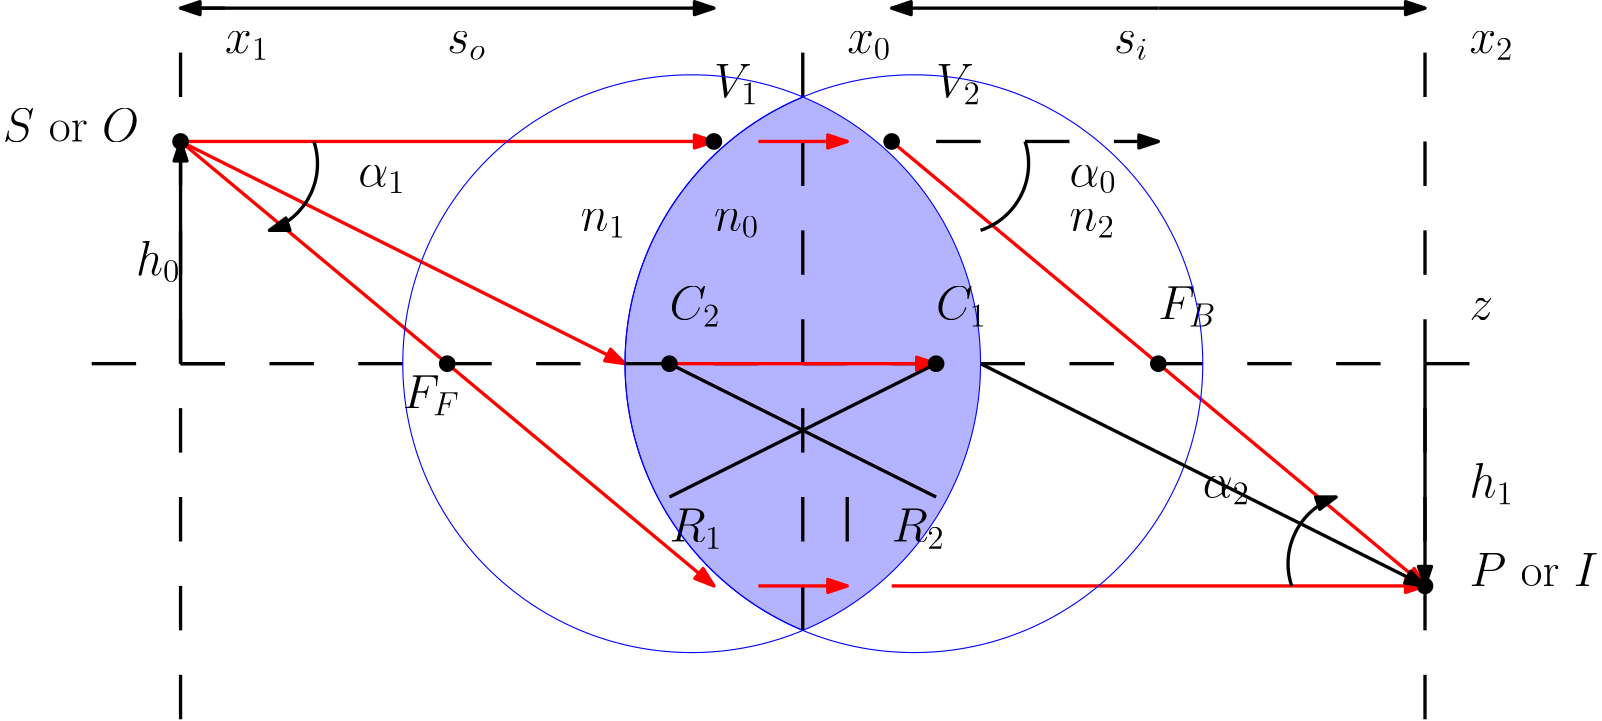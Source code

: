 <?xml version="1.0"?>
<!DOCTYPE ipe SYSTEM "ipe.dtd">
<ipe version="70212" creator="Ipe 7.2.12">
<info created="D:20180115135840" modified="D:20191002221535"/>
<ipestyle name="basic">
<symbol name="arrow/arc(spx)">
<path stroke="sym-stroke" fill="sym-stroke" pen="sym-pen">
0 0 m
-1 0.333 l
-1 -0.333 l
h
</path>
</symbol>
<symbol name="arrow/farc(spx)">
<path stroke="sym-stroke" fill="white" pen="sym-pen">
0 0 m
-1 0.333 l
-1 -0.333 l
h
</path>
</symbol>
<symbol name="arrow/ptarc(spx)">
<path stroke="sym-stroke" fill="sym-stroke" pen="sym-pen">
0 0 m
-1 0.333 l
-0.8 0 l
-1 -0.333 l
h
</path>
</symbol>
<symbol name="arrow/fptarc(spx)">
<path stroke="sym-stroke" fill="white" pen="sym-pen">
0 0 m
-1 0.333 l
-0.8 0 l
-1 -0.333 l
h
</path>
</symbol>
<symbol name="mark/circle(sx)" transformations="translations">
<path fill="sym-stroke">
0.6 0 0 0.6 0 0 e
0.4 0 0 0.4 0 0 e
</path>
</symbol>
<symbol name="mark/disk(sx)" transformations="translations">
<path fill="sym-stroke">
0.6 0 0 0.6 0 0 e
</path>
</symbol>
<symbol name="mark/fdisk(sfx)" transformations="translations">
<group>
<path fill="sym-fill">
0.5 0 0 0.5 0 0 e
</path>
<path fill="sym-stroke" fillrule="eofill">
0.6 0 0 0.6 0 0 e
0.4 0 0 0.4 0 0 e
</path>
</group>
</symbol>
<symbol name="mark/box(sx)" transformations="translations">
<path fill="sym-stroke" fillrule="eofill">
-0.6 -0.6 m
0.6 -0.6 l
0.6 0.6 l
-0.6 0.6 l
h
-0.4 -0.4 m
0.4 -0.4 l
0.4 0.4 l
-0.4 0.4 l
h
</path>
</symbol>
<symbol name="mark/square(sx)" transformations="translations">
<path fill="sym-stroke">
-0.6 -0.6 m
0.6 -0.6 l
0.6 0.6 l
-0.6 0.6 l
h
</path>
</symbol>
<symbol name="mark/fsquare(sfx)" transformations="translations">
<group>
<path fill="sym-fill">
-0.5 -0.5 m
0.5 -0.5 l
0.5 0.5 l
-0.5 0.5 l
h
</path>
<path fill="sym-stroke" fillrule="eofill">
-0.6 -0.6 m
0.6 -0.6 l
0.6 0.6 l
-0.6 0.6 l
h
-0.4 -0.4 m
0.4 -0.4 l
0.4 0.4 l
-0.4 0.4 l
h
</path>
</group>
</symbol>
<symbol name="mark/cross(sx)" transformations="translations">
<group>
<path fill="sym-stroke">
-0.43 -0.57 m
0.57 0.43 l
0.43 0.57 l
-0.57 -0.43 l
h
</path>
<path fill="sym-stroke">
-0.43 0.57 m
0.57 -0.43 l
0.43 -0.57 l
-0.57 0.43 l
h
</path>
</group>
</symbol>
<symbol name="arrow/fnormal(spx)">
<path stroke="sym-stroke" fill="white" pen="sym-pen">
0 0 m
-1 0.333 l
-1 -0.333 l
h
</path>
</symbol>
<symbol name="arrow/pointed(spx)">
<path stroke="sym-stroke" fill="sym-stroke" pen="sym-pen">
0 0 m
-1 0.333 l
-0.8 0 l
-1 -0.333 l
h
</path>
</symbol>
<symbol name="arrow/fpointed(spx)">
<path stroke="sym-stroke" fill="white" pen="sym-pen">
0 0 m
-1 0.333 l
-0.8 0 l
-1 -0.333 l
h
</path>
</symbol>
<symbol name="arrow/linear(spx)">
<path stroke="sym-stroke" pen="sym-pen">
-1 0.333 m
0 0 l
-1 -0.333 l
</path>
</symbol>
<symbol name="arrow/fdouble(spx)">
<path stroke="sym-stroke" fill="white" pen="sym-pen">
0 0 m
-1 0.333 l
-1 -0.333 l
h
-1 0 m
-2 0.333 l
-2 -0.333 l
h
</path>
</symbol>
<symbol name="arrow/double(spx)">
<path stroke="sym-stroke" fill="sym-stroke" pen="sym-pen">
0 0 m
-1 0.333 l
-1 -0.333 l
h
-1 0 m
-2 0.333 l
-2 -0.333 l
h
</path>
</symbol>
<pen name="heavier" value="0.8"/>
<pen name="fat" value="1.2"/>
<pen name="ultrafat" value="2"/>
<symbolsize name="large" value="5"/>
<symbolsize name="small" value="2"/>
<symbolsize name="tiny" value="1.1"/>
<arrowsize name="large" value="10"/>
<arrowsize name="small" value="5"/>
<arrowsize name="tiny" value="3"/>
<color name="red" value="1 0 0"/>
<color name="green" value="0 1 0"/>
<color name="blue" value="0 0 1"/>
<color name="yellow" value="1 1 0"/>
<color name="orange" value="1 0.647 0"/>
<color name="gold" value="1 0.843 0"/>
<color name="purple" value="0.627 0.125 0.941"/>
<color name="gray" value="0.745"/>
<color name="brown" value="0.647 0.165 0.165"/>
<color name="navy" value="0 0 0.502"/>
<color name="pink" value="1 0.753 0.796"/>
<color name="seagreen" value="0.18 0.545 0.341"/>
<color name="turquoise" value="0.251 0.878 0.816"/>
<color name="violet" value="0.933 0.51 0.933"/>
<color name="darkblue" value="0 0 0.545"/>
<color name="darkcyan" value="0 0.545 0.545"/>
<color name="darkgray" value="0.663"/>
<color name="darkgreen" value="0 0.392 0"/>
<color name="darkmagenta" value="0.545 0 0.545"/>
<color name="darkorange" value="1 0.549 0"/>
<color name="darkred" value="0.545 0 0"/>
<color name="lightblue" value="0.678 0.847 0.902"/>
<color name="lightcyan" value="0.878 1 1"/>
<color name="lightgray" value="0.827"/>
<color name="lightgreen" value="0.565 0.933 0.565"/>
<color name="lightyellow" value="1 1 0.878"/>
<dashstyle name="dashed" value="[4] 0"/>
<dashstyle name="dotted" value="[1 3] 0"/>
<dashstyle name="dash dotted" value="[4 2 1 2] 0"/>
<dashstyle name="dash dot dotted" value="[4 2 1 2 1 2] 0"/>
<textsize name="large" value="\large"/>
<textsize name="Large" value="\Large"/>
<textsize name="LARGE" value="\LARGE"/>
<textsize name="huge" value="\huge"/>
<textsize name="Huge" value="\Huge"/>
<textsize name="small" value="\small"/>
<textsize name="footnote" value="\footnotesize"/>
<textsize name="tiny" value="\tiny"/>
<textstyle name="center" begin="\begin{center}" end="\end{center}"/>
<textstyle name="itemize" begin="\begin{itemize}" end="\end{itemize}"/>
<textstyle name="item" begin="\begin{itemize}\item{}" end="\end{itemize}"/>
<gridsize name="4 pts" value="4"/>
<gridsize name="8 pts (~3 mm)" value="8"/>
<gridsize name="16 pts (~6 mm)" value="16"/>
<gridsize name="32 pts (~12 mm)" value="32"/>
<gridsize name="10 pts (~3.5 mm)" value="10"/>
<gridsize name="20 pts (~7 mm)" value="20"/>
<gridsize name="14 pts (~5 mm)" value="14"/>
<gridsize name="28 pts (~10 mm)" value="28"/>
<gridsize name="56 pts (~20 mm)" value="56"/>
<anglesize name="90 deg" value="90"/>
<anglesize name="60 deg" value="60"/>
<anglesize name="45 deg" value="45"/>
<anglesize name="30 deg" value="30"/>
<anglesize name="22.5 deg" value="22.5"/>
<opacity name="10%" value="0.1"/>
<opacity name="30%" value="0.3"/>
<opacity name="50%" value="0.5"/>
<opacity name="75%" value="0.75"/>
<tiling name="falling" angle="-60" step="4" width="1"/>
<tiling name="rising" angle="30" step="4" width="1"/>
</ipestyle>
<page>
<layer name="alpha"/>
<layer name="beta"/>
<view layers="alpha beta" active="alpha"/>
<path layer="alpha" matrix="0.316228 -0.948683 0.948683 0.316228 -474.497 909.67" stroke="black" fill="white">
416 800 m
416 800 l
416 800 l
</path>
<path matrix="1 0 0 1 48 -32" stroke="black">
432 800 m
432 800 l
432 800 l
432 800 l
432 800 l
</path>
<path matrix="1 0 0 1 48 -32" stroke="black" cap="1">
320 784 m
320 784 l
</path>
<path matrix="1 0 0 1 48 -32" stroke="blue" fill="blue" pen="fat">
496 736 m
496 736 l
496 736 l
496 736 l
h
</path>
<path matrix="1 0 0 1 400 -32" stroke="black" pen="fat">
128 704 m
128 720 l
128 720 l
</path>
<path matrix="1 0 0 1 400 -32" stroke="black" pen="fat">
128 736 m
128 752 l
128 752 l
</path>
<path matrix="1 0 0 1 400 -32" stroke="black" pen="fat">
128 768 m
128 784 l
</path>
<path matrix="1 0 0 1 400 -32" stroke="black" pen="fat">
128 688 m
128 672 l
</path>
<path matrix="1 0 0 1 400 -32" stroke="black" pen="fat">
128 656 m
128 640 l
</path>
<path matrix="1 0 0 1 48 -32" stroke="black" pen="fat">
48 704 m
32 704 l
32 704 l
</path>
<path matrix="1 0 0 1 48 -32" stroke="black" pen="fat">
16 704 m
0 704 l
</path>
<path matrix="1 0 0 1 400 -32" stroke="black" pen="fat">
128 800 m
128 816 l
128 816 l
</path>
<path matrix="1 0 0 1 400 -32" stroke="black" pen="fat">
128 624 m
128 608 l
</path>
<path matrix="1 0 0 1 336 0" stroke="black" pen="fat">
192 560 m
192 560 l
192 544 l
</path>
<path matrix="1 0 0 1 -16 0" stroke="blue" fill="blue" opacity="30%" stroke-opacity="opaque">
320 768 m
104 0 0 104 360 672 320 576 a
</path>
<path matrix="1 0 0 1 -16 0" fill="blue" opacity="30%">
320 576 m
104 0 0 104 280 672 320 768 a
</path>
<path matrix="1 0 0 1 -16 0" stroke="red" fill="red" pen="fat" rarrow="normal/normal">
288 752 m
96 752 l
96 752 l
</path>
<path matrix="1 0 0 1 -16 0" stroke="red" fill="red" pen="fat" rarrow="normal/normal">
256 672 m
96 752 l
96 752 l
</path>
<path matrix="1 0 0 1 -16 0" stroke="black" fill="black" pen="fat">
128 672 m
144 672 l
144 672 l
</path>
<path matrix="1 0 0 1 -16 0" stroke="black" fill="black" pen="fat">
160 672 m
176 672 l
176 672 l
</path>
<path matrix="1 0 0 1 336 0" stroke="black" fill="black" pen="fat">
192 672 m
208 672 l
208 672 l
</path>
<path matrix="1 0 0 1 -16 0" stroke="black" fill="black" pen="fat">
224 672 m
240 672 l
</path>
<path matrix="1 0 0 1 -16 0" stroke="black" fill="black" pen="fat">
384 672 m
400 672 l
</path>
<path matrix="1 0 0 1 -16 0" stroke="black" fill="black" pen="fat">
416 672 m
432 672 l
</path>
<path matrix="1 0 0 1 -16 0" stroke="black" fill="black" pen="fat">
448 672 m
464 672 l
</path>
<path matrix="1 0 0 1 -16 0" stroke="black" fill="black" pen="fat">
480 672 m
496 672 l
</path>
<path matrix="1 0 0 1 -16 0" stroke="black" fill="black" pen="fat">
528 672 m
512 672 l
</path>
<path matrix="1 0 0 1 -16 0" stroke="red" fill="red" pen="fat" rarrow="normal/normal">
544 592 m
352 752 l
</path>
<path matrix="1 0 0 1 -16 0" stroke="red" fill="red" pen="fat" rarrow="normal/normal">
544 592 m
352 592 l
</path>
<path matrix="1 0 0 1 -16 0" stroke="red" fill="red" pen="fat" rarrow="normal/normal">
288 592 m
96 752 l
</path>
<path matrix="1 0 0 1 -16 0" stroke="black" fill="black" pen="fat" rarrow="normal/normal">
96 752 m
96 672 l
</path>
<path matrix="1 0 0 1 -16 0" stroke="black" fill="black" pen="fat" rarrow="normal/normal">
544 592 m
544 672 l
</path>
<text matrix="1 0 0 1 -16 -48" transformations="translations" pos="240 768" stroke="black" type="label" width="16.413" height="7.415" depth="2.58" valign="baseline" size="LARGE" style="math">n_1</text>
<text matrix="1 0 0 1 16 -48" transformations="translations" pos="384 768" stroke="black" type="label" width="16.413" height="7.415" depth="2.58" valign="baseline" size="LARGE" style="math">n_2</text>
<text matrix="1 0 0 1 -32 -16" transformations="translations" pos="304 736" stroke="black" type="label" width="16.413" height="7.415" depth="2.58" valign="baseline" size="LARGE" style="math">n_0</text>
<text matrix="1 0 0 1 0 32" transformations="translations" pos="256 576" stroke="black" type="label" width="19.182" height="11.766" depth="2.58" valign="baseline" size="LARGE" style="math">R_1</text>
<text matrix="1 0 0 1 -16 48" transformations="translations" pos="352 560" stroke="black" type="label" width="19.182" height="11.766" depth="2.58" valign="baseline" size="LARGE" style="math">R_2</text>
<text matrix="1 0 0 1 -16 0" transformations="translations" pos="80 704" stroke="black" type="label" width="16.055" height="11.957" depth="2.58" valign="baseline" size="LARGE" style="math">h_0</text>
<text matrix="1 0 0 1 -16 0" transformations="translations" pos="560 624" stroke="black" type="label" width="16.055" height="11.957" depth="2.58" valign="baseline" size="LARGE" style="math">h_1</text>
<path matrix="1 0 0 1 -48 -32" stroke="black" pen="fat">
128 704 m
128 720 l
128 720 l
</path>
<path matrix="1 0 0 1 -48 -32" stroke="black" pen="fat">
128 736 m
128 752 l
128 752 l
</path>
<path matrix="1 0 0 1 -48 -32" stroke="black" pen="fat">
128 768 m
128 784 l
</path>
<path matrix="1 0 0 1 -48 -32" stroke="black" pen="fat">
128 688 m
128 672 l
</path>
<path matrix="1 0 0 1 -48 -32" stroke="black" pen="fat">
128 656 m
128 640 l
</path>
<path matrix="1 0 0 1 -48 -32" stroke="black" pen="fat">
128 800 m
128 816 l
128 816 l
</path>
<path matrix="1 0 0 1 -48 -32" stroke="black" pen="fat">
128 624 m
128 608 l
</path>
<path matrix="1 0 0 1 -112 0" stroke="black" pen="fat">
192 560 m
192 560 l
192 544 l
</path>
<path matrix="1 0 0 1 -112 0" stroke="black" fill="black" pen="fat">
192 672 m
208 672 l
208 672 l
</path>
<path matrix="1 0 0 1 176 -32" stroke="black" pen="fat">
128 704 m
128 720 l
128 720 l
</path>
<path matrix="1 0 0 1 176 -32" stroke="black" pen="fat">
128 736 m
128 752 l
128 752 l
</path>
<path matrix="1 0 0 1 176 -32" stroke="black" pen="fat">
128 768 m
128 784 l
</path>
<path matrix="1 0 0 1 176 -32" stroke="black" pen="fat">
128 688 m
128 672 l
</path>
<path matrix="1 0 0 1 176 -32" stroke="black" pen="fat">
128 656 m
128 640 l
</path>
<path matrix="1 0 0 1 176 -32" stroke="black" pen="fat">
128 800 m
128 816 l
128 816 l
</path>
<path matrix="1 0 0 1 176 -32" stroke="black" pen="fat">
128 624 m
128 608 l
</path>
<path matrix="1 0 0 1 128 64" stroke="black" pen="fat">
192 560 m
192 560 l
192 544 l
</path>
<path matrix="1 0 0 1 112 0" stroke="black" fill="black" pen="fat">
192 672 m
208 672 l
208 672 l
</path>
<path matrix="1 0 0 1 16 0" stroke="black" fill="black" pen="fat">
160 672 m
176 672 l
176 672 l
</path>
<path matrix="1 0 0 1 80 0" stroke="black" fill="black" pen="fat">
160 672 m
176 672 l
176 672 l
</path>
<path matrix="1 0 0 1 112 0" stroke="black" fill="black" pen="fat">
160 672 m
176 672 l
176 672 l
</path>
<path matrix="1 0 0 1 176 0" stroke="black" fill="black" pen="fat">
160 672 m
176 672 l
176 672 l
</path>
<text matrix="1 0 0 1 -16 0" transformations="translations" pos="336 784" stroke="black" type="label" width="15.93" height="7.415" depth="2.58" valign="baseline" size="LARGE" style="math">x_0</text>
<text matrix="1 0 0 1 -16 0" transformations="translations" pos="560 784" stroke="black" type="label" width="15.93" height="7.415" depth="2.58" valign="baseline" size="LARGE" style="math">x_2</text>
<text matrix="1 0 0 1 -16 0" transformations="translations" pos="112 784" stroke="black" type="label" width="15.93" height="7.415" depth="2.58" valign="baseline" size="LARGE" style="math">x_1</text>
<text matrix="1 0 0 1 -16 0" transformations="translations" pos="560 688" stroke="black" type="label" width="8.598" height="7.412" depth="0" valign="baseline" size="LARGE" style="math">z</text>
<path matrix="1 0 0 1 -16 0" stroke="red" pen="fat" rarrow="normal/normal">
368 672 m
272 672 l
</path>
<path matrix="1 0 0 1 -16 0" stroke="red" pen="fat" rarrow="normal/normal">
336 592 m
304 592 l
</path>
<path matrix="1 0 0 1 -16 0" stroke="red" pen="fat" rarrow="normal/normal">
336 752 m
304 752 l
</path>
<use matrix="1 0 0 1 -16 0" name="mark/disk(sx)" pos="96 752" size="large" stroke="black"/>
<use matrix="1 0 0 1 -16 0" name="mark/disk(sx)" pos="544 592" size="large" stroke="black"/>
<path matrix="1 0 0 1 -16 0" stroke="black" pen="fat" arrow="normal/normal">
144 752 m
25.2982 0 0 -25.2982 120 744 128 720 a
</path>
<path matrix="1 0 0 1 -16 0" stroke="black" pen="fat" arrow="normal/normal">
496 592 m
25.2982 0 0 -25.2982 520 600 512 624 a
</path>
<text matrix="1 0 0 1 -16 0" transformations="translations" pos="160 736" stroke="black" type="label" width="17.073" height="7.415" depth="2.58" valign="baseline" size="LARGE" style="math">\alpha_1</text>
<text matrix="1 0 0 1 -16 0" transformations="translations" pos="464 624" stroke="black" type="label" width="17.073" height="7.415" depth="2.58" valign="baseline" size="LARGE" style="math">\alpha_2</text>
<use matrix="1 0 0 1 -16 0" name="mark/disk(sx)" pos="192 672" size="large" stroke="black"/>
<use matrix="1 0 0 1 -16 0" name="mark/disk(sx)" pos="448 672" size="large" stroke="black"/>
<text matrix="1 0 0 1 -16 0" transformations="translations" pos="176 656" stroke="black" type="label" width="20.614" height="11.766" depth="2.58" valign="baseline" size="LARGE" style="math">F_F</text>
<text matrix="1 0 0 1 -32 0" transformations="translations" pos="464 688" stroke="black" type="label" width="20.906" height="11.766" depth="2.58" valign="baseline" size="LARGE" style="math">F_B</text>
<use matrix="1 0 0 1 -32 0" name="mark/disk(sx)" pos="304 752" size="large" stroke="black"/>
<text matrix="1 0 0 1 -16 0" transformations="translations" pos="288 768" stroke="black" type="label" width="16.178" height="11.766" depth="2.58" valign="baseline" size="LARGE" style="math">V_1</text>
<text matrix="1 0 0 1 -32 0" transformations="translations" pos="48 752" stroke="black" type="label" width="49.106" height="11.764" depth="0" valign="baseline" size="LARGE">$S$ or $O$</text>
<text matrix="1 0 0 1 -16 0" transformations="translations" pos="560 592" stroke="black" type="label" width="46.38" height="11.764" depth="0" valign="baseline" size="LARGE">$P$ or $I$</text>
<path stroke="black" pen="fat" rarrow="normal/normal">
272 800 m
80 800 l
80 800 l
</path>
<path stroke="black" fill="black" pen="fat">
80 800 m
80 800 l
80 800 l
80 800 l
</path>
<path stroke="black" fill="black" pen="fat" rarrow="normal/normal">
80 800 m
96 800 l
96 800 l
</path>
<text transformations="translations" pos="176 784" stroke="black" type="label" width="14.066" height="7.415" depth="2.58" valign="baseline" size="LARGE" style="math">s_o</text>
<text transformations="translations" pos="416 784" stroke="black" type="label" width="12.432" height="7.415" depth="2.58" valign="baseline" size="LARGE" style="math">s_i</text>
<path stroke="black" fill="black" pen="fat" rarrow="normal/normal">
528 800 m
432 800 l
432 800 l
</path>
<path stroke="blue">
104 0 0 104 344 672 e
</path>
<path stroke="blue">
104 0 0 104 264 672 e
</path>
<path stroke="black" pen="fat">
352 672 m
256 624 l
</path>
<path stroke="black" pen="fat">
256 672 m
352 624 l
352 624 l
</path>
<use name="mark/disk(sx)" pos="256 672" size="large" stroke="black"/>
<use name="mark/disk(sx)" pos="352 672" size="large" stroke="black"/>
<text transformations="translations" pos="256 688" stroke="black" type="label" width="18.411" height="11.766" depth="2.58" valign="baseline" size="LARGE" style="math">C_2</text>
<text transformations="translations" pos="352 688" stroke="black" type="label" width="18.411" height="11.766" depth="2.58" valign="baseline" size="LARGE" style="math">C_1</text>
<path stroke="black" pen="fat" rarrow="normal/normal">
336 800 m
432 800 l
</path>
<use name="mark/disk(sx)" pos="336 752" size="large" stroke="black"/>
<text transformations="translations" pos="352 768" stroke="black" type="label" width="0" height="0" depth="0" valign="baseline"></text>
<text transformations="translations" pos="352 768" stroke="black" type="label" width="16.178" height="11.766" depth="2.58" valign="baseline" size="LARGE" style="math">V_2</text>
<path stroke="black" pen="fat" rarrow="normal/normal">
528 592 m
368 672 l
368 672 l
</path>
<path stroke="black" pen="fat">
352 752 m
368 752 l
</path>
<path stroke="black" pen="fat">
384 752 m
400 752 l
</path>
<path matrix="1 0 0 1 -32 0" stroke="black" pen="fat" rarrow="normal/normal">
464 752 m
448 752 l
</path>
<path stroke="black" pen="fat">
384 752 m
25.2982 0 0 -25.2982 360 744 368 720 a
</path>
<text transformations="translations" pos="400 736" stroke="black" type="label" width="17.073" height="7.415" depth="2.58" valign="baseline" size="LARGE" style="math">\alpha_0</text>
</page>
</ipe>
